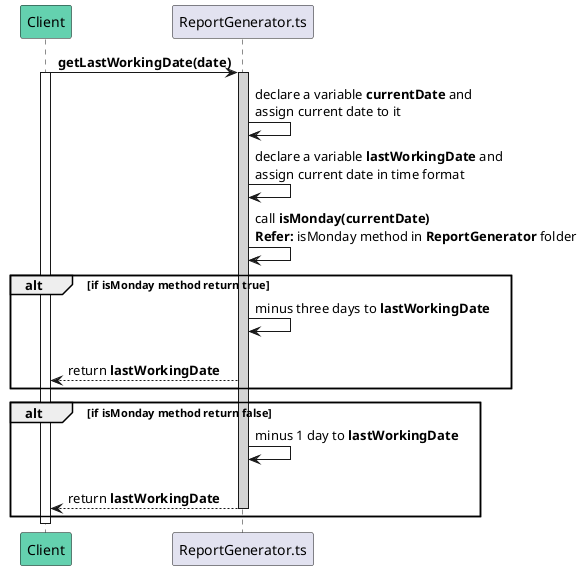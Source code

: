 @startuml getLastWorkingDate
participant Client #64D1AF
participant ReportGenerator.ts

Client -> ReportGenerator.ts : **getLastWorkingDate(date)**
activate Client
activate ReportGenerator.ts #D3D3D3
    ReportGenerator.ts -> ReportGenerator.ts : declare a variable **currentDate** and \nassign current date to it
    ReportGenerator.ts -> ReportGenerator.ts : declare a variable **lastWorkingDate** and \nassign current date in time format
    ReportGenerator.ts -> ReportGenerator.ts : call **isMonday(currentDate)** \n**Refer:** isMonday method in **ReportGenerator** folder

    alt if isMonday method return true
        ReportGenerator.ts -> ReportGenerator.ts: minus three days to **lastWorkingDate**
        ReportGenerator.ts --> Client: \nreturn **lastWorkingDate**
    end
    
    alt if isMonday method return false
        ReportGenerator.ts -> ReportGenerator.ts: minus 1 day to **lastWorkingDate**
        ReportGenerator.ts --> Client: \nreturn **lastWorkingDate**
        deactivate ReportGenerator.ts
    end
deactivate Client
@enduml
